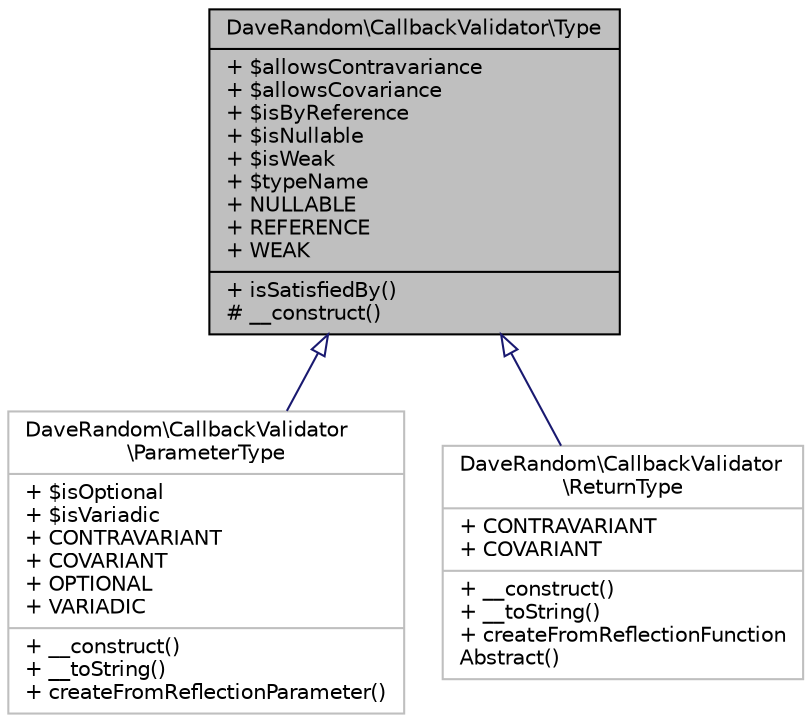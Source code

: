 digraph "DaveRandom\CallbackValidator\Type"
{
 // INTERACTIVE_SVG=YES
 // LATEX_PDF_SIZE
  edge [fontname="Helvetica",fontsize="10",labelfontname="Helvetica",labelfontsize="10"];
  node [fontname="Helvetica",fontsize="10",shape=record];
  Node1 [label="{DaveRandom\\CallbackValidator\\Type\n|+ $allowsContravariance\l+ $allowsCovariance\l+ $isByReference\l+ $isNullable\l+ $isWeak\l+ $typeName\l+ NULLABLE\l+ REFERENCE\l+ WEAK\l|+ isSatisfiedBy()\l# __construct()\l}",height=0.2,width=0.4,color="black", fillcolor="grey75", style="filled", fontcolor="black",tooltip=" "];
  Node1 -> Node2 [dir="back",color="midnightblue",fontsize="10",style="solid",arrowtail="onormal",fontname="Helvetica"];
  Node2 [label="{DaveRandom\\CallbackValidator\l\\ParameterType\n|+ $isOptional\l+ $isVariadic\l+ CONTRAVARIANT\l+ COVARIANT\l+ OPTIONAL\l+ VARIADIC\l|+ __construct()\l+ __toString()\l+ createFromReflectionParameter()\l}",height=0.2,width=0.4,color="grey75", fillcolor="white", style="filled",URL="$d4/de9/class_dave_random_1_1_callback_validator_1_1_parameter_type.html",tooltip=" "];
  Node1 -> Node3 [dir="back",color="midnightblue",fontsize="10",style="solid",arrowtail="onormal",fontname="Helvetica"];
  Node3 [label="{DaveRandom\\CallbackValidator\l\\ReturnType\n|+ CONTRAVARIANT\l+ COVARIANT\l|+ __construct()\l+ __toString()\l+ createFromReflectionFunction\lAbstract()\l}",height=0.2,width=0.4,color="grey75", fillcolor="white", style="filled",URL="$d9/d22/class_dave_random_1_1_callback_validator_1_1_return_type.html",tooltip=" "];
}
